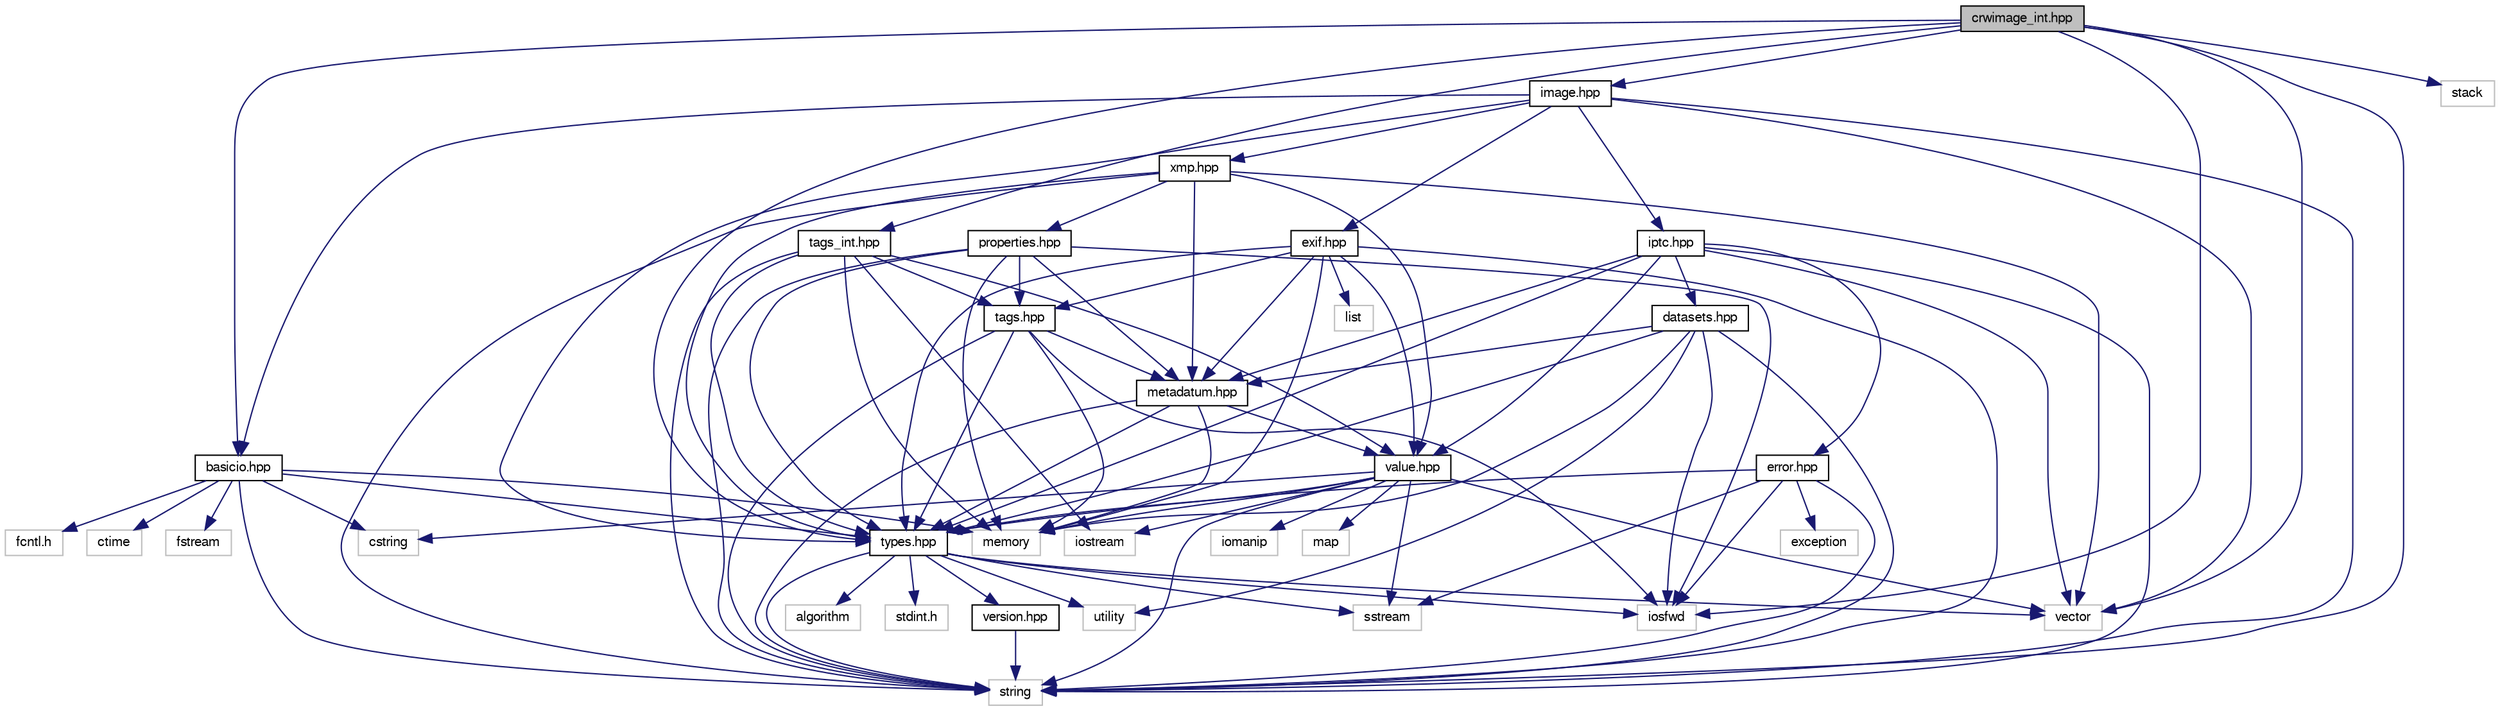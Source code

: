 digraph "crwimage_int.hpp"
{
  edge [fontname="FreeSans",fontsize="10",labelfontname="FreeSans",labelfontsize="10"];
  node [fontname="FreeSans",fontsize="10",shape=record];
  Node1 [label="crwimage_int.hpp",height=0.2,width=0.4,color="black", fillcolor="grey75", style="filled" fontcolor="black"];
  Node1 -> Node2 [color="midnightblue",fontsize="10",style="solid",fontname="FreeSans"];
  Node2 [label="types.hpp",height=0.2,width=0.4,color="black", fillcolor="white", style="filled",URL="$types_8hpp.html",tooltip="Type definitions for Exiv2 and related functionality. "];
  Node2 -> Node3 [color="midnightblue",fontsize="10",style="solid",fontname="FreeSans"];
  Node3 [label="version.hpp",height=0.2,width=0.4,color="black", fillcolor="white", style="filled",URL="$version_8hpp.html",tooltip="Precompiler define and a function to test the Exiv2 version. References: Similar versioning defines a..."];
  Node3 -> Node4 [color="midnightblue",fontsize="10",style="solid",fontname="FreeSans"];
  Node4 [label="string",height=0.2,width=0.4,color="grey75", fillcolor="white", style="filled"];
  Node2 -> Node4 [color="midnightblue",fontsize="10",style="solid",fontname="FreeSans"];
  Node2 -> Node5 [color="midnightblue",fontsize="10",style="solid",fontname="FreeSans"];
  Node5 [label="vector",height=0.2,width=0.4,color="grey75", fillcolor="white", style="filled"];
  Node2 -> Node6 [color="midnightblue",fontsize="10",style="solid",fontname="FreeSans"];
  Node6 [label="iosfwd",height=0.2,width=0.4,color="grey75", fillcolor="white", style="filled"];
  Node2 -> Node7 [color="midnightblue",fontsize="10",style="solid",fontname="FreeSans"];
  Node7 [label="utility",height=0.2,width=0.4,color="grey75", fillcolor="white", style="filled"];
  Node2 -> Node8 [color="midnightblue",fontsize="10",style="solid",fontname="FreeSans"];
  Node8 [label="algorithm",height=0.2,width=0.4,color="grey75", fillcolor="white", style="filled"];
  Node2 -> Node9 [color="midnightblue",fontsize="10",style="solid",fontname="FreeSans"];
  Node9 [label="sstream",height=0.2,width=0.4,color="grey75", fillcolor="white", style="filled"];
  Node2 -> Node10 [color="midnightblue",fontsize="10",style="solid",fontname="FreeSans"];
  Node10 [label="stdint.h",height=0.2,width=0.4,color="grey75", fillcolor="white", style="filled"];
  Node1 -> Node11 [color="midnightblue",fontsize="10",style="solid",fontname="FreeSans"];
  Node11 [label="tags_int.hpp",height=0.2,width=0.4,color="black", fillcolor="white", style="filled",URL="$tags__int_8hpp.html",tooltip="Internal Exif tag and type information. "];
  Node11 -> Node2 [color="midnightblue",fontsize="10",style="solid",fontname="FreeSans"];
  Node11 -> Node12 [color="midnightblue",fontsize="10",style="solid",fontname="FreeSans"];
  Node12 [label="tags.hpp",height=0.2,width=0.4,color="black", fillcolor="white", style="filled",URL="$tags_8hpp.html",tooltip="Exif tag and type information. "];
  Node12 -> Node13 [color="midnightblue",fontsize="10",style="solid",fontname="FreeSans"];
  Node13 [label="metadatum.hpp",height=0.2,width=0.4,color="black", fillcolor="white", style="filled",URL="$metadatum_8hpp.html",tooltip="Provides abstract base classes Metadatum and Key. "];
  Node13 -> Node2 [color="midnightblue",fontsize="10",style="solid",fontname="FreeSans"];
  Node13 -> Node14 [color="midnightblue",fontsize="10",style="solid",fontname="FreeSans"];
  Node14 [label="value.hpp",height=0.2,width=0.4,color="black", fillcolor="white", style="filled",URL="$value_8hpp.html",tooltip="Value interface and concrete subclasses. "];
  Node14 -> Node2 [color="midnightblue",fontsize="10",style="solid",fontname="FreeSans"];
  Node14 -> Node4 [color="midnightblue",fontsize="10",style="solid",fontname="FreeSans"];
  Node14 -> Node5 [color="midnightblue",fontsize="10",style="solid",fontname="FreeSans"];
  Node14 -> Node15 [color="midnightblue",fontsize="10",style="solid",fontname="FreeSans"];
  Node15 [label="map",height=0.2,width=0.4,color="grey75", fillcolor="white", style="filled"];
  Node14 -> Node16 [color="midnightblue",fontsize="10",style="solid",fontname="FreeSans"];
  Node16 [label="iostream",height=0.2,width=0.4,color="grey75", fillcolor="white", style="filled"];
  Node14 -> Node17 [color="midnightblue",fontsize="10",style="solid",fontname="FreeSans"];
  Node17 [label="iomanip",height=0.2,width=0.4,color="grey75", fillcolor="white", style="filled"];
  Node14 -> Node9 [color="midnightblue",fontsize="10",style="solid",fontname="FreeSans"];
  Node14 -> Node18 [color="midnightblue",fontsize="10",style="solid",fontname="FreeSans"];
  Node18 [label="memory",height=0.2,width=0.4,color="grey75", fillcolor="white", style="filled"];
  Node14 -> Node19 [color="midnightblue",fontsize="10",style="solid",fontname="FreeSans"];
  Node19 [label="cstring",height=0.2,width=0.4,color="grey75", fillcolor="white", style="filled"];
  Node13 -> Node4 [color="midnightblue",fontsize="10",style="solid",fontname="FreeSans"];
  Node13 -> Node18 [color="midnightblue",fontsize="10",style="solid",fontname="FreeSans"];
  Node12 -> Node2 [color="midnightblue",fontsize="10",style="solid",fontname="FreeSans"];
  Node12 -> Node4 [color="midnightblue",fontsize="10",style="solid",fontname="FreeSans"];
  Node12 -> Node6 [color="midnightblue",fontsize="10",style="solid",fontname="FreeSans"];
  Node12 -> Node18 [color="midnightblue",fontsize="10",style="solid",fontname="FreeSans"];
  Node11 -> Node14 [color="midnightblue",fontsize="10",style="solid",fontname="FreeSans"];
  Node11 -> Node4 [color="midnightblue",fontsize="10",style="solid",fontname="FreeSans"];
  Node11 -> Node16 [color="midnightblue",fontsize="10",style="solid",fontname="FreeSans"];
  Node11 -> Node18 [color="midnightblue",fontsize="10",style="solid",fontname="FreeSans"];
  Node1 -> Node20 [color="midnightblue",fontsize="10",style="solid",fontname="FreeSans"];
  Node20 [label="image.hpp",height=0.2,width=0.4,color="black", fillcolor="white", style="filled",URL="$image_8hpp.html",tooltip="Class Image, defining the interface for all Image subclasses. "];
  Node20 -> Node2 [color="midnightblue",fontsize="10",style="solid",fontname="FreeSans"];
  Node20 -> Node21 [color="midnightblue",fontsize="10",style="solid",fontname="FreeSans"];
  Node21 [label="basicio.hpp",height=0.2,width=0.4,color="black", fillcolor="white", style="filled",URL="$basicio_8hpp.html",tooltip="Simple binary IO abstraction. "];
  Node21 -> Node2 [color="midnightblue",fontsize="10",style="solid",fontname="FreeSans"];
  Node21 -> Node4 [color="midnightblue",fontsize="10",style="solid",fontname="FreeSans"];
  Node21 -> Node18 [color="midnightblue",fontsize="10",style="solid",fontname="FreeSans"];
  Node21 -> Node22 [color="midnightblue",fontsize="10",style="solid",fontname="FreeSans"];
  Node22 [label="fstream",height=0.2,width=0.4,color="grey75", fillcolor="white", style="filled"];
  Node21 -> Node23 [color="midnightblue",fontsize="10",style="solid",fontname="FreeSans"];
  Node23 [label="fcntl.h",height=0.2,width=0.4,color="grey75", fillcolor="white", style="filled"];
  Node21 -> Node24 [color="midnightblue",fontsize="10",style="solid",fontname="FreeSans"];
  Node24 [label="ctime",height=0.2,width=0.4,color="grey75", fillcolor="white", style="filled"];
  Node21 -> Node19 [color="midnightblue",fontsize="10",style="solid",fontname="FreeSans"];
  Node20 -> Node25 [color="midnightblue",fontsize="10",style="solid",fontname="FreeSans"];
  Node25 [label="exif.hpp",height=0.2,width=0.4,color="black", fillcolor="white", style="filled",URL="$exif_8hpp.html",tooltip="Encoding and decoding of Exif data. "];
  Node25 -> Node13 [color="midnightblue",fontsize="10",style="solid",fontname="FreeSans"];
  Node25 -> Node12 [color="midnightblue",fontsize="10",style="solid",fontname="FreeSans"];
  Node25 -> Node14 [color="midnightblue",fontsize="10",style="solid",fontname="FreeSans"];
  Node25 -> Node2 [color="midnightblue",fontsize="10",style="solid",fontname="FreeSans"];
  Node25 -> Node4 [color="midnightblue",fontsize="10",style="solid",fontname="FreeSans"];
  Node25 -> Node26 [color="midnightblue",fontsize="10",style="solid",fontname="FreeSans"];
  Node26 [label="list",height=0.2,width=0.4,color="grey75", fillcolor="white", style="filled"];
  Node25 -> Node18 [color="midnightblue",fontsize="10",style="solid",fontname="FreeSans"];
  Node20 -> Node27 [color="midnightblue",fontsize="10",style="solid",fontname="FreeSans"];
  Node27 [label="iptc.hpp",height=0.2,width=0.4,color="black", fillcolor="white", style="filled",URL="$iptc_8hpp.html",tooltip="Encoding and decoding of IPTC data. "];
  Node27 -> Node13 [color="midnightblue",fontsize="10",style="solid",fontname="FreeSans"];
  Node27 -> Node2 [color="midnightblue",fontsize="10",style="solid",fontname="FreeSans"];
  Node27 -> Node28 [color="midnightblue",fontsize="10",style="solid",fontname="FreeSans"];
  Node28 [label="error.hpp",height=0.2,width=0.4,color="black", fillcolor="white", style="filled",URL="$error_8hpp.html",tooltip="Error class for exceptions, log message class. "];
  Node28 -> Node2 [color="midnightblue",fontsize="10",style="solid",fontname="FreeSans"];
  Node28 -> Node29 [color="midnightblue",fontsize="10",style="solid",fontname="FreeSans"];
  Node29 [label="exception",height=0.2,width=0.4,color="grey75", fillcolor="white", style="filled"];
  Node28 -> Node4 [color="midnightblue",fontsize="10",style="solid",fontname="FreeSans"];
  Node28 -> Node6 [color="midnightblue",fontsize="10",style="solid",fontname="FreeSans"];
  Node28 -> Node9 [color="midnightblue",fontsize="10",style="solid",fontname="FreeSans"];
  Node27 -> Node14 [color="midnightblue",fontsize="10",style="solid",fontname="FreeSans"];
  Node27 -> Node30 [color="midnightblue",fontsize="10",style="solid",fontname="FreeSans"];
  Node30 [label="datasets.hpp",height=0.2,width=0.4,color="black", fillcolor="white", style="filled",URL="$datasets_8hpp.html",tooltip="IPTC dataset and type information. "];
  Node30 -> Node2 [color="midnightblue",fontsize="10",style="solid",fontname="FreeSans"];
  Node30 -> Node13 [color="midnightblue",fontsize="10",style="solid",fontname="FreeSans"];
  Node30 -> Node4 [color="midnightblue",fontsize="10",style="solid",fontname="FreeSans"];
  Node30 -> Node7 [color="midnightblue",fontsize="10",style="solid",fontname="FreeSans"];
  Node30 -> Node6 [color="midnightblue",fontsize="10",style="solid",fontname="FreeSans"];
  Node30 -> Node18 [color="midnightblue",fontsize="10",style="solid",fontname="FreeSans"];
  Node27 -> Node4 [color="midnightblue",fontsize="10",style="solid",fontname="FreeSans"];
  Node27 -> Node5 [color="midnightblue",fontsize="10",style="solid",fontname="FreeSans"];
  Node20 -> Node31 [color="midnightblue",fontsize="10",style="solid",fontname="FreeSans"];
  Node31 [label="xmp.hpp",height=0.2,width=0.4,color="black", fillcolor="white", style="filled",URL="$xmp_8hpp.html",tooltip="Encoding and decoding of XMP data. "];
  Node31 -> Node13 [color="midnightblue",fontsize="10",style="solid",fontname="FreeSans"];
  Node31 -> Node32 [color="midnightblue",fontsize="10",style="solid",fontname="FreeSans"];
  Node32 [label="properties.hpp",height=0.2,width=0.4,color="black", fillcolor="white", style="filled",URL="$properties_8hpp.html",tooltip="XMP property and type information. References:  XMP Specification from Adobe (Property descriptions c..."];
  Node32 -> Node2 [color="midnightblue",fontsize="10",style="solid",fontname="FreeSans"];
  Node32 -> Node13 [color="midnightblue",fontsize="10",style="solid",fontname="FreeSans"];
  Node32 -> Node12 [color="midnightblue",fontsize="10",style="solid",fontname="FreeSans"];
  Node32 -> Node4 [color="midnightblue",fontsize="10",style="solid",fontname="FreeSans"];
  Node32 -> Node6 [color="midnightblue",fontsize="10",style="solid",fontname="FreeSans"];
  Node32 -> Node18 [color="midnightblue",fontsize="10",style="solid",fontname="FreeSans"];
  Node31 -> Node14 [color="midnightblue",fontsize="10",style="solid",fontname="FreeSans"];
  Node31 -> Node2 [color="midnightblue",fontsize="10",style="solid",fontname="FreeSans"];
  Node31 -> Node4 [color="midnightblue",fontsize="10",style="solid",fontname="FreeSans"];
  Node31 -> Node5 [color="midnightblue",fontsize="10",style="solid",fontname="FreeSans"];
  Node20 -> Node4 [color="midnightblue",fontsize="10",style="solid",fontname="FreeSans"];
  Node20 -> Node5 [color="midnightblue",fontsize="10",style="solid",fontname="FreeSans"];
  Node1 -> Node21 [color="midnightblue",fontsize="10",style="solid",fontname="FreeSans"];
  Node1 -> Node6 [color="midnightblue",fontsize="10",style="solid",fontname="FreeSans"];
  Node1 -> Node4 [color="midnightblue",fontsize="10",style="solid",fontname="FreeSans"];
  Node1 -> Node5 [color="midnightblue",fontsize="10",style="solid",fontname="FreeSans"];
  Node1 -> Node33 [color="midnightblue",fontsize="10",style="solid",fontname="FreeSans"];
  Node33 [label="stack",height=0.2,width=0.4,color="grey75", fillcolor="white", style="filled"];
}
